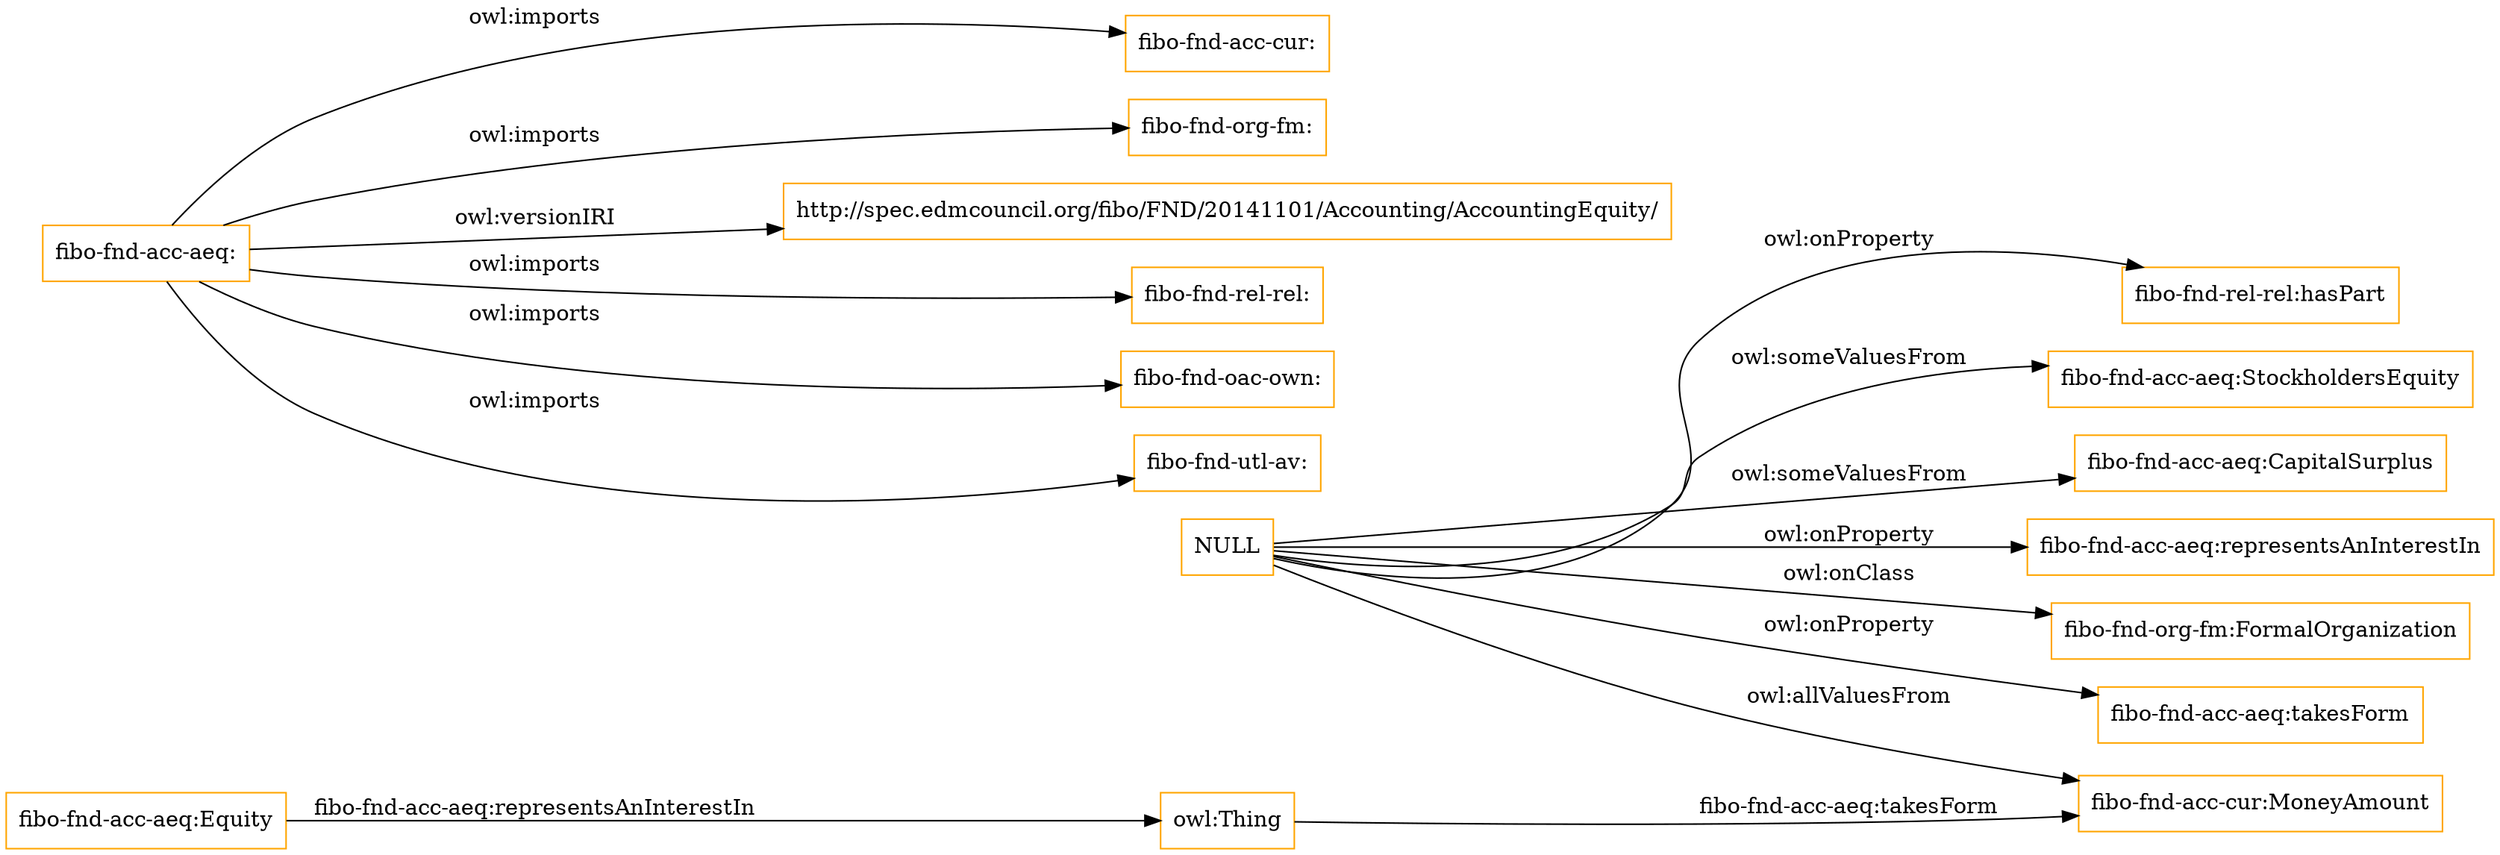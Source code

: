 digraph ar2dtool_diagram { 
rankdir=LR;
size="1501"
node [shape = rectangle, color="orange"]; "fibo-fnd-acc-aeq:StockholdersEquity" "fibo-fnd-acc-aeq:Equity" "fibo-fnd-acc-aeq:CapitalSurplus" ; /*classes style*/
	"NULL" -> "fibo-fnd-acc-aeq:representsAnInterestIn" [ label = "owl:onProperty" ];
	"NULL" -> "fibo-fnd-org-fm:FormalOrganization" [ label = "owl:onClass" ];
	"NULL" -> "fibo-fnd-acc-aeq:CapitalSurplus" [ label = "owl:someValuesFrom" ];
	"NULL" -> "fibo-fnd-acc-aeq:takesForm" [ label = "owl:onProperty" ];
	"NULL" -> "fibo-fnd-acc-cur:MoneyAmount" [ label = "owl:allValuesFrom" ];
	"NULL" -> "fibo-fnd-acc-aeq:StockholdersEquity" [ label = "owl:someValuesFrom" ];
	"NULL" -> "fibo-fnd-rel-rel:hasPart" [ label = "owl:onProperty" ];
	"fibo-fnd-acc-aeq:" -> "fibo-fnd-acc-cur:" [ label = "owl:imports" ];
	"fibo-fnd-acc-aeq:" -> "fibo-fnd-org-fm:" [ label = "owl:imports" ];
	"fibo-fnd-acc-aeq:" -> "http://spec.edmcouncil.org/fibo/FND/20141101/Accounting/AccountingEquity/" [ label = "owl:versionIRI" ];
	"fibo-fnd-acc-aeq:" -> "fibo-fnd-rel-rel:" [ label = "owl:imports" ];
	"fibo-fnd-acc-aeq:" -> "fibo-fnd-oac-own:" [ label = "owl:imports" ];
	"fibo-fnd-acc-aeq:" -> "fibo-fnd-utl-av:" [ label = "owl:imports" ];
	"fibo-fnd-acc-aeq:Equity" -> "owl:Thing" [ label = "fibo-fnd-acc-aeq:representsAnInterestIn" ];
	"owl:Thing" -> "fibo-fnd-acc-cur:MoneyAmount" [ label = "fibo-fnd-acc-aeq:takesForm" ];

}
